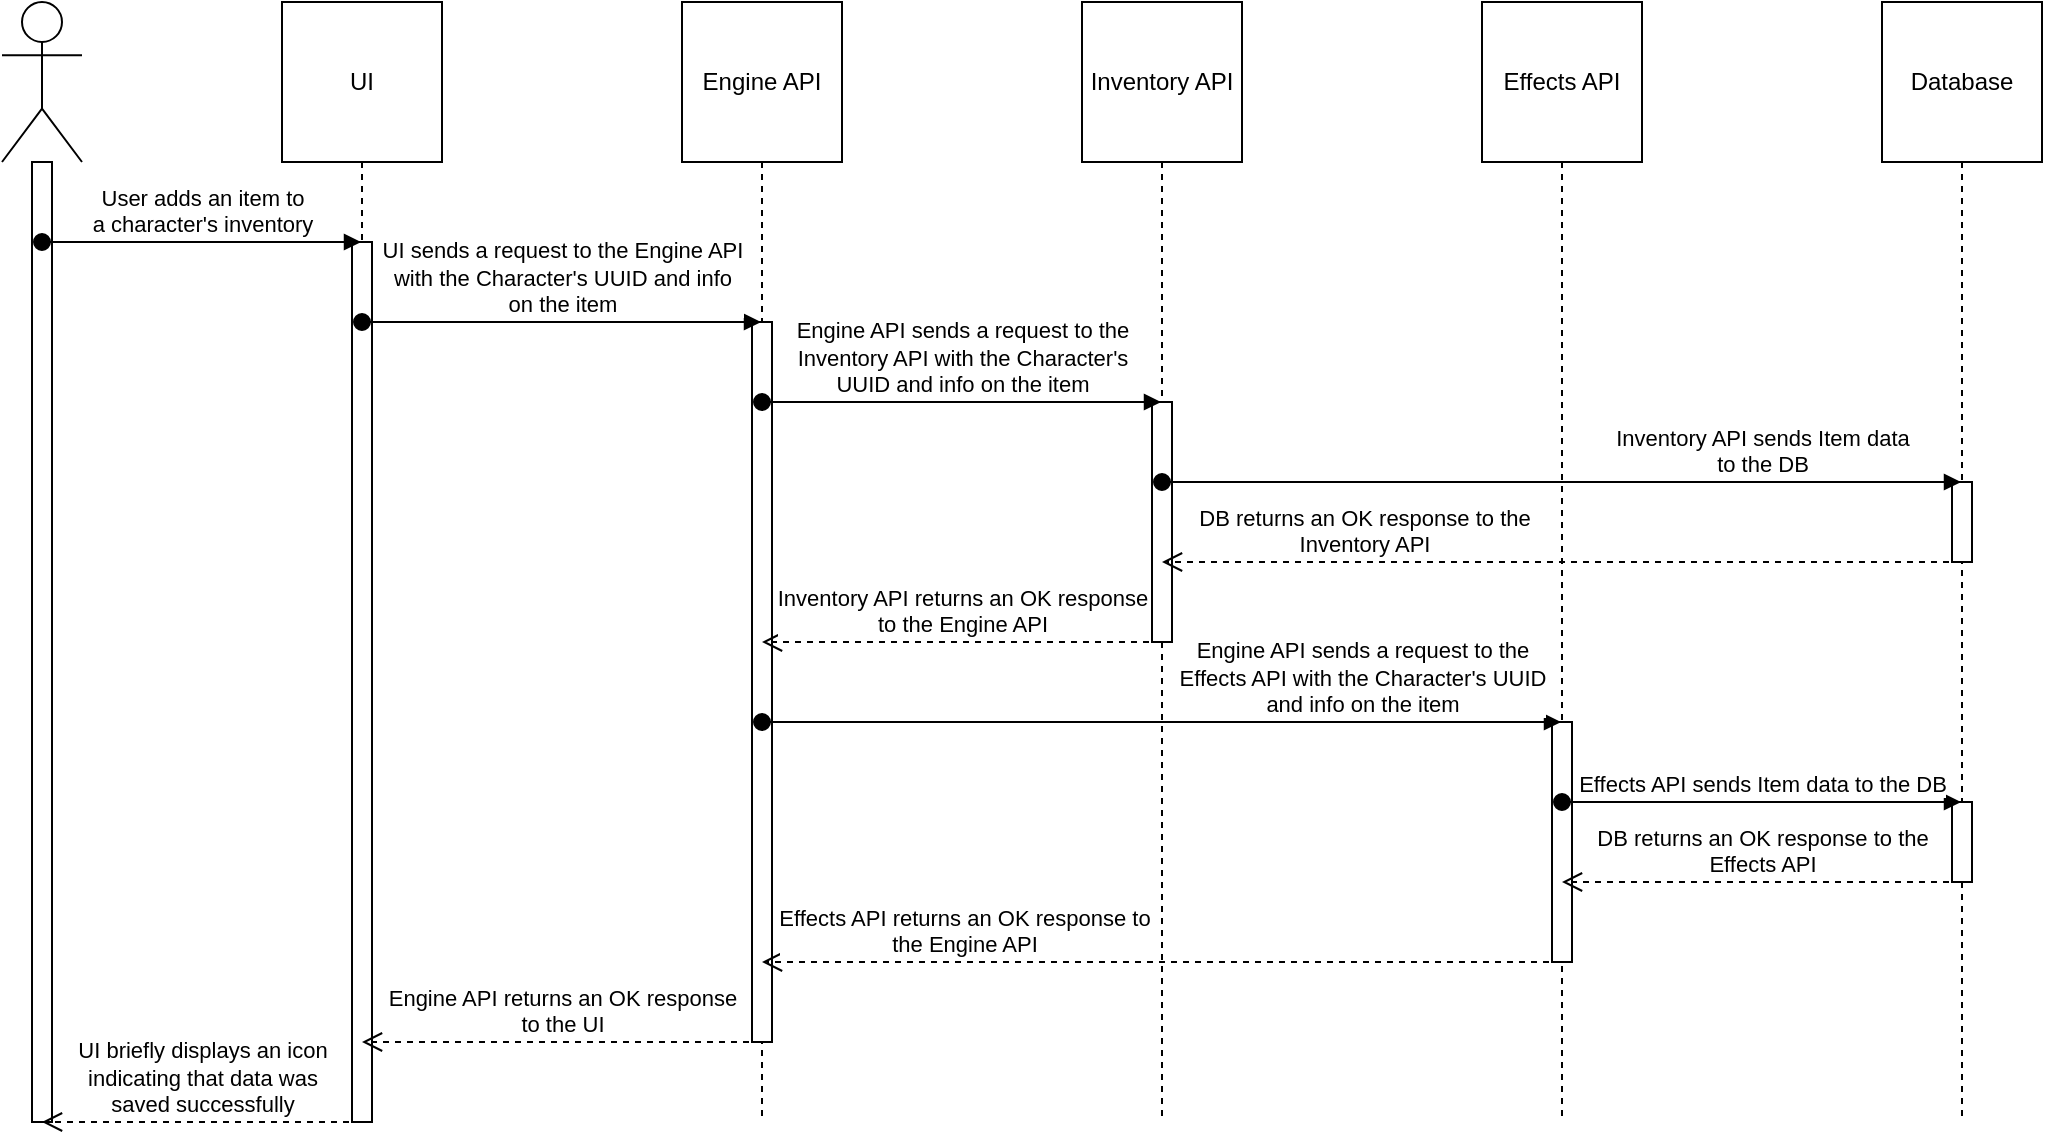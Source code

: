 <mxfile version="22.1.7" type="github">
  <diagram name="Page-1" id="lAjYZCsE0gxsNwcM8b5c">
    <mxGraphModel dx="1218" dy="578" grid="1" gridSize="10" guides="1" tooltips="1" connect="1" arrows="1" fold="1" page="1" pageScale="1" pageWidth="850" pageHeight="1100" math="0" shadow="0">
      <root>
        <mxCell id="0" />
        <mxCell id="1" parent="0" />
        <mxCell id="KvpCrbE6hY3rd7WmZzpO-4" value="" style="shape=umlLifeline;perimeter=lifelinePerimeter;whiteSpace=wrap;html=1;container=1;dropTarget=0;collapsible=0;recursiveResize=0;outlineConnect=0;portConstraint=eastwest;newEdgeStyle={&quot;curved&quot;:0,&quot;rounded&quot;:0};participant=umlActor;size=80;" vertex="1" parent="1">
          <mxGeometry x="60" y="40" width="40" height="560" as="geometry" />
        </mxCell>
        <mxCell id="KvpCrbE6hY3rd7WmZzpO-10" value="" style="html=1;points=[[0,0,0,0,5],[0,1,0,0,-5],[1,0,0,0,5],[1,1,0,0,-5]];perimeter=orthogonalPerimeter;outlineConnect=0;targetShapes=umlLifeline;portConstraint=eastwest;newEdgeStyle={&quot;curved&quot;:0,&quot;rounded&quot;:0};" vertex="1" parent="KvpCrbE6hY3rd7WmZzpO-4">
          <mxGeometry x="15" y="80" width="10" height="480" as="geometry" />
        </mxCell>
        <mxCell id="KvpCrbE6hY3rd7WmZzpO-5" value="UI" style="shape=umlLifeline;perimeter=lifelinePerimeter;whiteSpace=wrap;html=1;container=1;dropTarget=0;collapsible=0;recursiveResize=0;outlineConnect=0;portConstraint=eastwest;newEdgeStyle={&quot;curved&quot;:0,&quot;rounded&quot;:0};size=80;" vertex="1" parent="1">
          <mxGeometry x="200" y="40" width="80" height="560" as="geometry" />
        </mxCell>
        <mxCell id="KvpCrbE6hY3rd7WmZzpO-11" value="" style="html=1;points=[[0,0,0,0,5],[0,1,0,0,-5],[1,0,0,0,5],[1,1,0,0,-5]];perimeter=orthogonalPerimeter;outlineConnect=0;targetShapes=umlLifeline;portConstraint=eastwest;newEdgeStyle={&quot;curved&quot;:0,&quot;rounded&quot;:0};" vertex="1" parent="KvpCrbE6hY3rd7WmZzpO-5">
          <mxGeometry x="35" y="120" width="10" height="440" as="geometry" />
        </mxCell>
        <mxCell id="KvpCrbE6hY3rd7WmZzpO-6" value="User adds an item to &lt;br&gt;a character&#39;s inventory" style="html=1;verticalAlign=bottom;startArrow=oval;startFill=1;endArrow=block;startSize=8;curved=0;rounded=0;" edge="1" parent="1" source="KvpCrbE6hY3rd7WmZzpO-4" target="KvpCrbE6hY3rd7WmZzpO-5">
          <mxGeometry x="0.005" width="60" relative="1" as="geometry">
            <mxPoint x="410" y="330" as="sourcePoint" />
            <mxPoint x="470" y="330" as="targetPoint" />
            <Array as="points">
              <mxPoint x="170" y="160" />
            </Array>
            <mxPoint as="offset" />
          </mxGeometry>
        </mxCell>
        <mxCell id="KvpCrbE6hY3rd7WmZzpO-8" value="Engine API" style="shape=umlLifeline;perimeter=lifelinePerimeter;whiteSpace=wrap;html=1;container=1;dropTarget=0;collapsible=0;recursiveResize=0;outlineConnect=0;portConstraint=eastwest;newEdgeStyle={&quot;curved&quot;:0,&quot;rounded&quot;:0};size=80;" vertex="1" parent="1">
          <mxGeometry x="400" y="40" width="80" height="560" as="geometry" />
        </mxCell>
        <mxCell id="KvpCrbE6hY3rd7WmZzpO-14" value="" style="html=1;points=[[0,0,0,0,5],[0,1,0,0,-5],[1,0,0,0,5],[1,1,0,0,-5]];perimeter=orthogonalPerimeter;outlineConnect=0;targetShapes=umlLifeline;portConstraint=eastwest;newEdgeStyle={&quot;curved&quot;:0,&quot;rounded&quot;:0};" vertex="1" parent="KvpCrbE6hY3rd7WmZzpO-8">
          <mxGeometry x="35" y="160" width="10" height="360" as="geometry" />
        </mxCell>
        <mxCell id="KvpCrbE6hY3rd7WmZzpO-9" value="UI sends a request to the Engine API&lt;br&gt;with the Character&#39;s UUID and info&lt;br&gt;on the item" style="html=1;verticalAlign=bottom;startArrow=oval;startFill=1;endArrow=block;startSize=8;curved=0;rounded=0;" edge="1" parent="1" source="KvpCrbE6hY3rd7WmZzpO-5" target="KvpCrbE6hY3rd7WmZzpO-8">
          <mxGeometry width="60" relative="1" as="geometry">
            <mxPoint x="450" y="280" as="sourcePoint" />
            <mxPoint x="510" y="280" as="targetPoint" />
            <Array as="points">
              <mxPoint x="360" y="200" />
            </Array>
          </mxGeometry>
        </mxCell>
        <mxCell id="KvpCrbE6hY3rd7WmZzpO-12" value="Inventory API" style="shape=umlLifeline;perimeter=lifelinePerimeter;whiteSpace=wrap;html=1;container=1;dropTarget=0;collapsible=0;recursiveResize=0;outlineConnect=0;portConstraint=eastwest;newEdgeStyle={&quot;curved&quot;:0,&quot;rounded&quot;:0};size=80;" vertex="1" parent="1">
          <mxGeometry x="600" y="40" width="80" height="560" as="geometry" />
        </mxCell>
        <mxCell id="KvpCrbE6hY3rd7WmZzpO-16" value="" style="html=1;points=[[0,0,0,0,5],[0,1,0,0,-5],[1,0,0,0,5],[1,1,0,0,-5]];perimeter=orthogonalPerimeter;outlineConnect=0;targetShapes=umlLifeline;portConstraint=eastwest;newEdgeStyle={&quot;curved&quot;:0,&quot;rounded&quot;:0};" vertex="1" parent="KvpCrbE6hY3rd7WmZzpO-12">
          <mxGeometry x="35" y="200" width="10" height="120" as="geometry" />
        </mxCell>
        <mxCell id="KvpCrbE6hY3rd7WmZzpO-13" value="Engine API sends a request to the&lt;br&gt;Inventory API with the Character&#39;s&lt;br&gt;UUID and info on the item" style="html=1;verticalAlign=bottom;startArrow=oval;startFill=1;endArrow=block;startSize=8;curved=0;rounded=0;" edge="1" parent="1" source="KvpCrbE6hY3rd7WmZzpO-8" target="KvpCrbE6hY3rd7WmZzpO-12">
          <mxGeometry width="60" relative="1" as="geometry">
            <mxPoint x="370" y="280" as="sourcePoint" />
            <mxPoint x="430" y="280" as="targetPoint" />
            <Array as="points">
              <mxPoint x="540" y="240" />
            </Array>
          </mxGeometry>
        </mxCell>
        <mxCell id="KvpCrbE6hY3rd7WmZzpO-15" value="Database" style="shape=umlLifeline;perimeter=lifelinePerimeter;whiteSpace=wrap;html=1;container=1;dropTarget=0;collapsible=0;recursiveResize=0;outlineConnect=0;portConstraint=eastwest;newEdgeStyle={&quot;curved&quot;:0,&quot;rounded&quot;:0};size=80;" vertex="1" parent="1">
          <mxGeometry x="1000" y="40" width="80" height="560" as="geometry" />
        </mxCell>
        <mxCell id="KvpCrbE6hY3rd7WmZzpO-22" value="" style="html=1;points=[[0,0,0,0,5],[0,1,0,0,-5],[1,0,0,0,5],[1,1,0,0,-5]];perimeter=orthogonalPerimeter;outlineConnect=0;targetShapes=umlLifeline;portConstraint=eastwest;newEdgeStyle={&quot;curved&quot;:0,&quot;rounded&quot;:0};" vertex="1" parent="KvpCrbE6hY3rd7WmZzpO-15">
          <mxGeometry x="35" y="240" width="10" height="40" as="geometry" />
        </mxCell>
        <mxCell id="KvpCrbE6hY3rd7WmZzpO-27" value="" style="html=1;points=[[0,0,0,0,5],[0,1,0,0,-5],[1,0,0,0,5],[1,1,0,0,-5]];perimeter=orthogonalPerimeter;outlineConnect=0;targetShapes=umlLifeline;portConstraint=eastwest;newEdgeStyle={&quot;curved&quot;:0,&quot;rounded&quot;:0};" vertex="1" parent="KvpCrbE6hY3rd7WmZzpO-15">
          <mxGeometry x="35" y="400" width="10" height="40" as="geometry" />
        </mxCell>
        <mxCell id="KvpCrbE6hY3rd7WmZzpO-17" value="Inventory API sends Item data&lt;br&gt;to the DB" style="html=1;verticalAlign=bottom;startArrow=oval;startFill=1;endArrow=block;startSize=8;curved=0;rounded=0;" edge="1" parent="1" source="KvpCrbE6hY3rd7WmZzpO-12" target="KvpCrbE6hY3rd7WmZzpO-15">
          <mxGeometry x="0.502" width="60" relative="1" as="geometry">
            <mxPoint x="410" y="330" as="sourcePoint" />
            <mxPoint x="470" y="330" as="targetPoint" />
            <Array as="points">
              <mxPoint x="740" y="280" />
            </Array>
            <mxPoint as="offset" />
          </mxGeometry>
        </mxCell>
        <mxCell id="KvpCrbE6hY3rd7WmZzpO-18" value="Effects API" style="shape=umlLifeline;perimeter=lifelinePerimeter;whiteSpace=wrap;html=1;container=1;dropTarget=0;collapsible=0;recursiveResize=0;outlineConnect=0;portConstraint=eastwest;newEdgeStyle={&quot;curved&quot;:0,&quot;rounded&quot;:0};size=80;" vertex="1" parent="1">
          <mxGeometry x="800" y="40" width="80" height="560" as="geometry" />
        </mxCell>
        <mxCell id="KvpCrbE6hY3rd7WmZzpO-25" value="" style="html=1;points=[[0,0,0,0,5],[0,1,0,0,-5],[1,0,0,0,5],[1,1,0,0,-5]];perimeter=orthogonalPerimeter;outlineConnect=0;targetShapes=umlLifeline;portConstraint=eastwest;newEdgeStyle={&quot;curved&quot;:0,&quot;rounded&quot;:0};" vertex="1" parent="KvpCrbE6hY3rd7WmZzpO-18">
          <mxGeometry x="35" y="360" width="10" height="120" as="geometry" />
        </mxCell>
        <mxCell id="KvpCrbE6hY3rd7WmZzpO-21" value="DB returns an OK response to the&lt;br&gt;Inventory API" style="html=1;verticalAlign=bottom;endArrow=open;dashed=1;endSize=8;curved=0;rounded=0;" edge="1" parent="1" source="KvpCrbE6hY3rd7WmZzpO-15" target="KvpCrbE6hY3rd7WmZzpO-12">
          <mxGeometry x="0.498" relative="1" as="geometry">
            <mxPoint x="990" y="320" as="sourcePoint" />
            <mxPoint x="910" y="320" as="targetPoint" />
            <Array as="points">
              <mxPoint x="840" y="320" />
            </Array>
            <mxPoint as="offset" />
          </mxGeometry>
        </mxCell>
        <mxCell id="KvpCrbE6hY3rd7WmZzpO-23" value="Inventory API returns an OK response&lt;br&gt;to the Engine API" style="html=1;verticalAlign=bottom;endArrow=open;dashed=1;endSize=8;curved=0;rounded=0;" edge="1" parent="1" source="KvpCrbE6hY3rd7WmZzpO-12" target="KvpCrbE6hY3rd7WmZzpO-8">
          <mxGeometry relative="1" as="geometry">
            <mxPoint x="650" y="280" as="sourcePoint" />
            <mxPoint x="570" y="280" as="targetPoint" />
            <Array as="points">
              <mxPoint x="540" y="360" />
            </Array>
          </mxGeometry>
        </mxCell>
        <mxCell id="KvpCrbE6hY3rd7WmZzpO-24" value="Engine API sends a request to the&lt;br&gt;Effects API with the Character&#39;s UUID&lt;br&gt;and info on the item" style="html=1;verticalAlign=bottom;startArrow=oval;startFill=1;endArrow=block;startSize=8;curved=0;rounded=0;" edge="1" parent="1" source="KvpCrbE6hY3rd7WmZzpO-8" target="KvpCrbE6hY3rd7WmZzpO-18">
          <mxGeometry x="0.502" width="60" relative="1" as="geometry">
            <mxPoint x="580" y="330" as="sourcePoint" />
            <mxPoint x="640" y="330" as="targetPoint" />
            <Array as="points">
              <mxPoint x="640" y="400" />
            </Array>
            <mxPoint as="offset" />
          </mxGeometry>
        </mxCell>
        <mxCell id="KvpCrbE6hY3rd7WmZzpO-26" value="Effects API sends Item data to the DB" style="html=1;verticalAlign=bottom;startArrow=oval;startFill=1;endArrow=block;startSize=8;curved=0;rounded=0;" edge="1" parent="1" source="KvpCrbE6hY3rd7WmZzpO-18" target="KvpCrbE6hY3rd7WmZzpO-15">
          <mxGeometry width="60" relative="1" as="geometry">
            <mxPoint x="890" y="479.17" as="sourcePoint" />
            <mxPoint x="950" y="479.17" as="targetPoint" />
            <Array as="points">
              <mxPoint x="940" y="440" />
            </Array>
          </mxGeometry>
        </mxCell>
        <mxCell id="KvpCrbE6hY3rd7WmZzpO-28" value="DB returns an OK response to the&lt;br&gt;Effects API" style="html=1;verticalAlign=bottom;endArrow=open;dashed=1;endSize=8;curved=0;rounded=0;" edge="1" parent="1" source="KvpCrbE6hY3rd7WmZzpO-15" target="KvpCrbE6hY3rd7WmZzpO-18">
          <mxGeometry relative="1" as="geometry">
            <mxPoint x="650" y="390" as="sourcePoint" />
            <mxPoint x="570" y="390" as="targetPoint" />
            <Array as="points">
              <mxPoint x="940" y="480" />
            </Array>
          </mxGeometry>
        </mxCell>
        <mxCell id="KvpCrbE6hY3rd7WmZzpO-29" value="Effects API returns an OK response to&lt;br&gt;the Engine API" style="html=1;verticalAlign=bottom;endArrow=open;dashed=1;endSize=8;curved=0;rounded=0;" edge="1" parent="1" source="KvpCrbE6hY3rd7WmZzpO-18" target="KvpCrbE6hY3rd7WmZzpO-8">
          <mxGeometry x="0.498" relative="1" as="geometry">
            <mxPoint x="650" y="390" as="sourcePoint" />
            <mxPoint x="570" y="390" as="targetPoint" />
            <Array as="points">
              <mxPoint x="640" y="520" />
            </Array>
            <mxPoint as="offset" />
          </mxGeometry>
        </mxCell>
        <mxCell id="KvpCrbE6hY3rd7WmZzpO-30" value="Engine API returns an OK response&lt;br&gt;to the UI" style="html=1;verticalAlign=bottom;endArrow=open;dashed=1;endSize=8;curved=0;rounded=0;" edge="1" parent="1" source="KvpCrbE6hY3rd7WmZzpO-8" target="KvpCrbE6hY3rd7WmZzpO-5">
          <mxGeometry relative="1" as="geometry">
            <mxPoint x="650" y="390" as="sourcePoint" />
            <mxPoint x="570" y="390" as="targetPoint" />
            <Array as="points">
              <mxPoint x="340" y="560" />
            </Array>
          </mxGeometry>
        </mxCell>
        <mxCell id="KvpCrbE6hY3rd7WmZzpO-31" value="UI briefly displays an icon&lt;br&gt;indicating that data was&lt;br&gt;saved successfully" style="html=1;verticalAlign=bottom;endArrow=open;dashed=1;endSize=8;curved=0;rounded=0;" edge="1" parent="1" source="KvpCrbE6hY3rd7WmZzpO-5" target="KvpCrbE6hY3rd7WmZzpO-4">
          <mxGeometry relative="1" as="geometry">
            <mxPoint x="650" y="390" as="sourcePoint" />
            <mxPoint x="570" y="390" as="targetPoint" />
            <Array as="points">
              <mxPoint x="170" y="600" />
            </Array>
          </mxGeometry>
        </mxCell>
      </root>
    </mxGraphModel>
  </diagram>
</mxfile>

